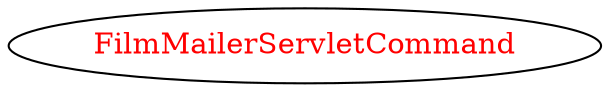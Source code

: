 digraph dependencyGraph {
 concentrate=true;
 ranksep="2.0";
 rankdir="LR"; 
 splines="ortho";
"FilmMailerServletCommand" [fontcolor="red"];
}